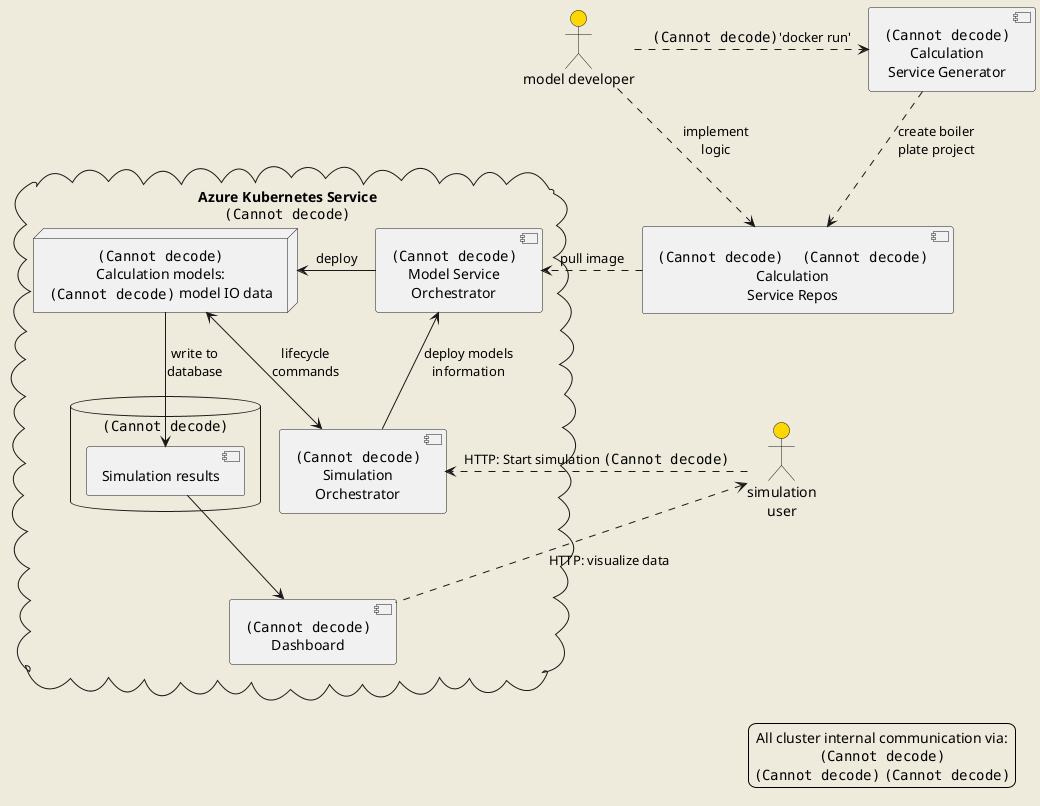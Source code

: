 @startuml
skinparam defaultTextAlignment center
skinparam backgroundColor #EEEBDC
'skinparam arrowFontName Courier
'skinparam legendFontName Courier
'skinparam actorFontName Courier
'skinparam cloudFontName Courier
'skinparam componentFontName Courier
'skinparam handwritten true
skinparam actorBackgroundColor Gold

cloud "Azure Kubernetes Service\n<img:./images/aks.png{scale=0.1}>" {
    [<img:./images/k8s.png{scale=0.1}>\nModel Service\nOrchestrator] as mso
    [<img:./images/fastapi_logo.png{scale=0.32}>\nSimulation\nOrchestrator] as so
    node "<img:./images/python.png{scale=0.02}>\nCalculation models:\n<img:./images/arrow_double.png{scale=0.25}> model IO data" as models
    [<img:./images/grafana.png{scale=0.05}>\nDashboard] as grafana

    mso <-- so: deploy models\ninformation
    models <--> so: lifecycle\ncommands
    models <- mso: deploy

'    models <-up-> models: IO data
    database "<img:./images/influxdb_crop.png{scale=0.21}>" {
        [Simulation results] as results
    }
    models --> results: write to\ndatabase
    results --> grafana

}

actor "model developer" as developer
actor "simulation\nuser" as simulator

[<img:./images/gitlab.png{scale=0.14}>     <img:./images/github.png{scale=0.1}>\nCalculation\nService Repos] as repos
[<img:./images/cookiecutter.png{scale=0.32}>\nCalculation\nService Generator] as generator

repos .> mso: pull image

generator ..> repos: create boiler\nplate project

developer .> generator: <img:./images/docker.png{scale=0.4}>'docker run'
developer .> repos: implement\nlogic

simulator .> so: HTTP: Start simulation <img:./images/esdl_logo_large.png{scale=0.1}>
simulator <. grafana: HTTP: visualize data

legend bottom right
    All cluster internal communication via:
    <img:./images/arrow.png{scale=0.2}>
    <img:./images/mosquitto.png{scale=0.32}> <img:./images/protobuf.png{scale=0.25}>
endlegend

@enduml
